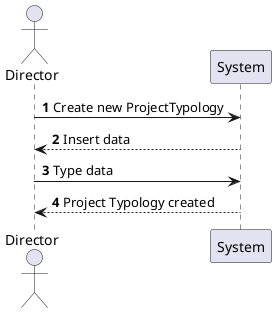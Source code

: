 @startuml
'https://plantuml.com/sequence-diagram

actor Director as Dir
participant System as Sys
autonumber

Dir -> Sys: Create new ProjectTypology
Sys --> Dir: Insert data
Dir -> Sys: Type data
Sys --> Dir: Project Typology created

@enduml